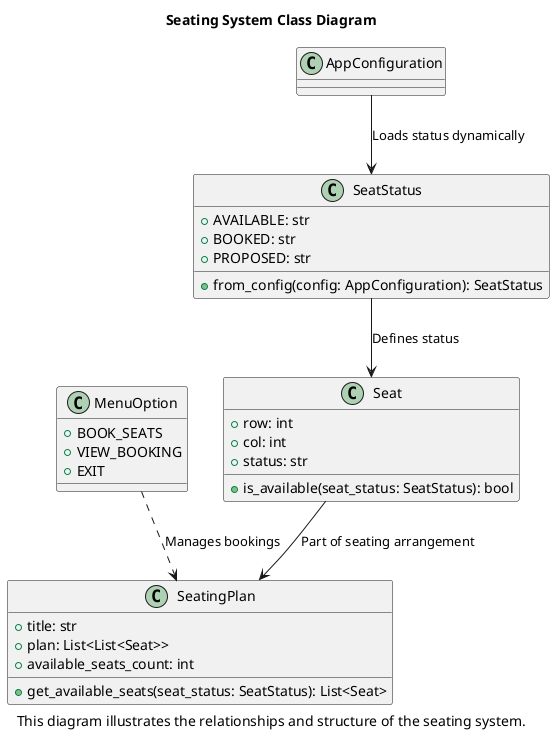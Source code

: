 ' java.exe -jar C:\Apps\bin\plantuml.jar .\docs\shared_data_models.puml
@startuml
title Seating System Class Diagram
caption This diagram illustrates the relationships and structure of the seating system.

class MenuOption {
  +BOOK_SEATS
  +VIEW_BOOKING
  +EXIT
}

class SeatStatus {
  +AVAILABLE: str
  +BOOKED: str
  +PROPOSED: str
  +from_config(config: AppConfiguration): SeatStatus
}

class Seat {
  +row: int
  +col: int
  +status: str
  +is_available(seat_status: SeatStatus): bool
}

class SeatingPlan {
  +title: str
  +plan: List<List<Seat>>
  +available_seats_count: int
  +get_available_seats(seat_status: SeatStatus): List<Seat>
}

SeatStatus --> Seat : Defines status
Seat --> SeatingPlan : Part of seating arrangement
MenuOption ..> SeatingPlan : Manages bookings
AppConfiguration --> SeatStatus : Loads status dynamically

@enduml
